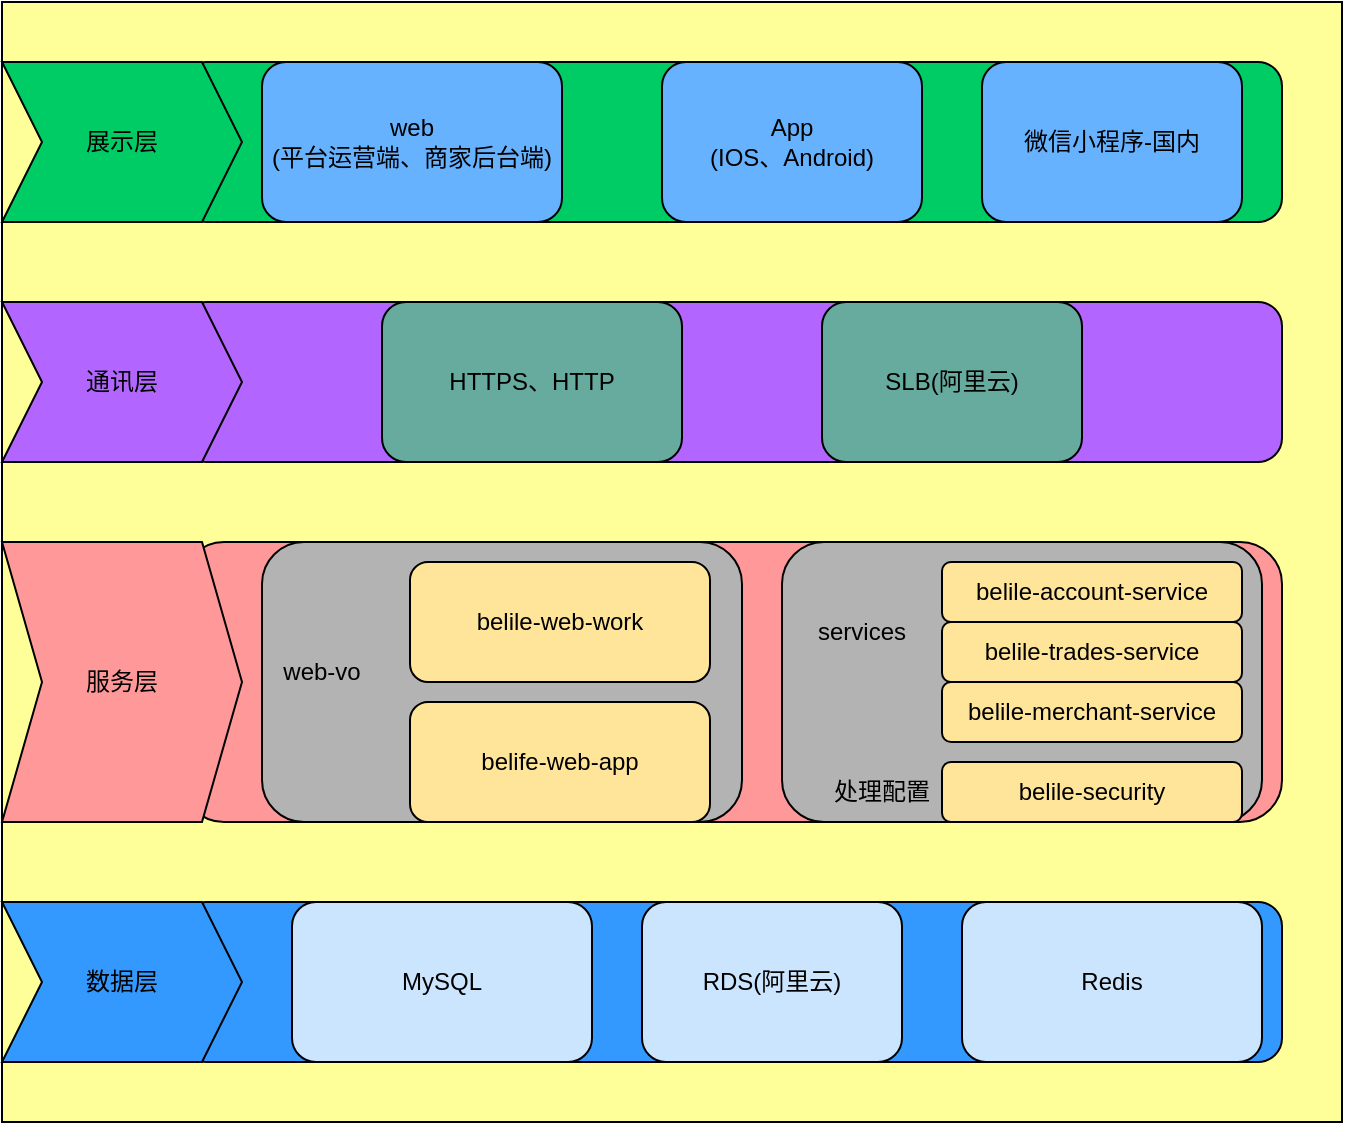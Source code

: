 <mxfile version="22.1.15" type="github">
  <diagram name="第 1 页" id="isFK639Tgf_O4ZJneW_m">
    <mxGraphModel dx="954" dy="640" grid="0" gridSize="10" guides="1" tooltips="1" connect="1" arrows="1" fold="1" page="0" pageScale="1" pageWidth="827" pageHeight="1169" background="none" math="0" shadow="0">
      <root>
        <mxCell id="0" />
        <mxCell id="1" parent="0" />
        <mxCell id="-kfnkf-hWJ2b374IY4Nb-22" value="" style="rounded=1;whiteSpace=wrap;html=1;" vertex="1" parent="1">
          <mxGeometry x="205" y="350" width="385" height="80" as="geometry" />
        </mxCell>
        <mxCell id="-kfnkf-hWJ2b374IY4Nb-1" value="" style="rounded=0;whiteSpace=wrap;html=1;fillColor=#FFFF99;" vertex="1" parent="1">
          <mxGeometry x="60" y="80" width="670" height="560" as="geometry" />
        </mxCell>
        <mxCell id="-kfnkf-hWJ2b374IY4Nb-2" value="" style="rounded=1;whiteSpace=wrap;html=1;fillColor=#00CC66;" vertex="1" parent="1">
          <mxGeometry x="150" y="110" width="550" height="80" as="geometry" />
        </mxCell>
        <mxCell id="-kfnkf-hWJ2b374IY4Nb-3" value="展示层" style="shape=step;perimeter=stepPerimeter;whiteSpace=wrap;html=1;fixedSize=1;fillColor=#00CC66;" vertex="1" parent="1">
          <mxGeometry x="60" y="110" width="120" height="80" as="geometry" />
        </mxCell>
        <mxCell id="-kfnkf-hWJ2b374IY4Nb-4" value="web&lt;br&gt;(平台运营端、商家后台端)" style="rounded=1;whiteSpace=wrap;html=1;fillColor=#66B2FF;" vertex="1" parent="1">
          <mxGeometry x="190" y="110" width="150" height="80" as="geometry" />
        </mxCell>
        <mxCell id="-kfnkf-hWJ2b374IY4Nb-7" value="App&lt;br&gt;(IOS、Android)" style="rounded=1;whiteSpace=wrap;html=1;fillColor=#66B2FF;" vertex="1" parent="1">
          <mxGeometry x="390" y="110" width="130" height="80" as="geometry" />
        </mxCell>
        <mxCell id="-kfnkf-hWJ2b374IY4Nb-9" value="微信小程序-国内" style="rounded=1;whiteSpace=wrap;html=1;fillColor=#66B2FF;" vertex="1" parent="1">
          <mxGeometry x="550" y="110" width="130" height="80" as="geometry" />
        </mxCell>
        <mxCell id="-kfnkf-hWJ2b374IY4Nb-10" value="" style="rounded=1;whiteSpace=wrap;html=1;fillColor=#B266FF;" vertex="1" parent="1">
          <mxGeometry x="150" y="230" width="550" height="80" as="geometry" />
        </mxCell>
        <mxCell id="-kfnkf-hWJ2b374IY4Nb-11" value="通讯层" style="shape=step;perimeter=stepPerimeter;whiteSpace=wrap;html=1;fixedSize=1;fillColor=#B266FF;" vertex="1" parent="1">
          <mxGeometry x="60" y="230" width="120" height="80" as="geometry" />
        </mxCell>
        <mxCell id="-kfnkf-hWJ2b374IY4Nb-12" value="HTTPS、HTTP" style="rounded=1;whiteSpace=wrap;html=1;fillColor=#67AB9F;" vertex="1" parent="1">
          <mxGeometry x="250" y="230" width="150" height="80" as="geometry" />
        </mxCell>
        <mxCell id="-kfnkf-hWJ2b374IY4Nb-13" value="SLB(阿里云)" style="rounded=1;whiteSpace=wrap;html=1;fillColor=#67AB9F;" vertex="1" parent="1">
          <mxGeometry x="470" y="230" width="130" height="80" as="geometry" />
        </mxCell>
        <mxCell id="-kfnkf-hWJ2b374IY4Nb-16" value="" style="rounded=1;whiteSpace=wrap;html=1;fillColor=#FF9999;" vertex="1" parent="1">
          <mxGeometry x="150" y="350" width="550" height="140" as="geometry" />
        </mxCell>
        <mxCell id="-kfnkf-hWJ2b374IY4Nb-17" value="服务层" style="shape=step;perimeter=stepPerimeter;whiteSpace=wrap;html=1;fixedSize=1;fillColor=#FF9999;" vertex="1" parent="1">
          <mxGeometry x="60" y="350" width="120" height="140" as="geometry" />
        </mxCell>
        <mxCell id="-kfnkf-hWJ2b374IY4Nb-24" value="" style="rounded=1;whiteSpace=wrap;html=1;fillColor=#B3B3B3;" vertex="1" parent="1">
          <mxGeometry x="190" y="350" width="240" height="140" as="geometry" />
        </mxCell>
        <mxCell id="-kfnkf-hWJ2b374IY4Nb-21" value="belile-web-work" style="rounded=1;whiteSpace=wrap;html=1;fillColor=#FFE599;" vertex="1" parent="1">
          <mxGeometry x="264" y="360" width="150" height="60" as="geometry" />
        </mxCell>
        <mxCell id="-kfnkf-hWJ2b374IY4Nb-18" value="belife-web-app" style="rounded=1;whiteSpace=wrap;html=1;fillColor=#FFE599;" vertex="1" parent="1">
          <mxGeometry x="264" y="430" width="150" height="60" as="geometry" />
        </mxCell>
        <mxCell id="-kfnkf-hWJ2b374IY4Nb-25" value="" style="rounded=1;whiteSpace=wrap;html=1;fillColor=#B3B3B3;" vertex="1" parent="1">
          <mxGeometry x="450" y="350" width="240" height="140" as="geometry" />
        </mxCell>
        <mxCell id="-kfnkf-hWJ2b374IY4Nb-20" value="belile-account-service" style="rounded=1;whiteSpace=wrap;html=1;fillColor=#FFE599;" vertex="1" parent="1">
          <mxGeometry x="530" y="360" width="150" height="30" as="geometry" />
        </mxCell>
        <mxCell id="-kfnkf-hWJ2b374IY4Nb-27" value="web-vo" style="text;html=1;strokeColor=none;fillColor=none;align=center;verticalAlign=middle;whiteSpace=wrap;rounded=0;" vertex="1" parent="1">
          <mxGeometry x="190" y="400" width="60" height="30" as="geometry" />
        </mxCell>
        <mxCell id="-kfnkf-hWJ2b374IY4Nb-28" value="belile-trades-service" style="rounded=1;whiteSpace=wrap;html=1;fillColor=#FFE599;" vertex="1" parent="1">
          <mxGeometry x="530" y="390" width="150" height="30" as="geometry" />
        </mxCell>
        <mxCell id="-kfnkf-hWJ2b374IY4Nb-29" value="belile-merchant-service" style="rounded=1;whiteSpace=wrap;html=1;fillColor=#FFE599;" vertex="1" parent="1">
          <mxGeometry x="530" y="420" width="150" height="30" as="geometry" />
        </mxCell>
        <mxCell id="-kfnkf-hWJ2b374IY4Nb-31" value="belile-security" style="rounded=1;whiteSpace=wrap;html=1;fillColor=#FFE599;" vertex="1" parent="1">
          <mxGeometry x="530" y="460" width="150" height="30" as="geometry" />
        </mxCell>
        <mxCell id="-kfnkf-hWJ2b374IY4Nb-32" value="services" style="text;html=1;strokeColor=none;fillColor=none;align=center;verticalAlign=middle;whiteSpace=wrap;rounded=0;" vertex="1" parent="1">
          <mxGeometry x="460" y="380" width="60" height="30" as="geometry" />
        </mxCell>
        <mxCell id="-kfnkf-hWJ2b374IY4Nb-33" value="处理配置" style="text;html=1;strokeColor=none;fillColor=none;align=center;verticalAlign=middle;whiteSpace=wrap;rounded=0;" vertex="1" parent="1">
          <mxGeometry x="470" y="460" width="60" height="30" as="geometry" />
        </mxCell>
        <mxCell id="-kfnkf-hWJ2b374IY4Nb-35" value="" style="rounded=1;whiteSpace=wrap;html=1;fillColor=#3399FF;" vertex="1" parent="1">
          <mxGeometry x="150" y="530" width="550" height="80" as="geometry" />
        </mxCell>
        <mxCell id="-kfnkf-hWJ2b374IY4Nb-36" value="数据层" style="shape=step;perimeter=stepPerimeter;whiteSpace=wrap;html=1;fixedSize=1;fillColor=#3399FF;" vertex="1" parent="1">
          <mxGeometry x="60" y="530" width="120" height="80" as="geometry" />
        </mxCell>
        <mxCell id="-kfnkf-hWJ2b374IY4Nb-37" value="MySQL" style="rounded=1;whiteSpace=wrap;html=1;fillColor=#CCE5FF;" vertex="1" parent="1">
          <mxGeometry x="205" y="530" width="150" height="80" as="geometry" />
        </mxCell>
        <mxCell id="-kfnkf-hWJ2b374IY4Nb-38" value="RDS(阿里云)" style="rounded=1;whiteSpace=wrap;html=1;fillColor=#CCE5FF;" vertex="1" parent="1">
          <mxGeometry x="380" y="530" width="130" height="80" as="geometry" />
        </mxCell>
        <mxCell id="-kfnkf-hWJ2b374IY4Nb-39" value="Redis" style="rounded=1;whiteSpace=wrap;html=1;fillColor=#CCE5FF;" vertex="1" parent="1">
          <mxGeometry x="540" y="530" width="150" height="80" as="geometry" />
        </mxCell>
      </root>
    </mxGraphModel>
  </diagram>
</mxfile>
